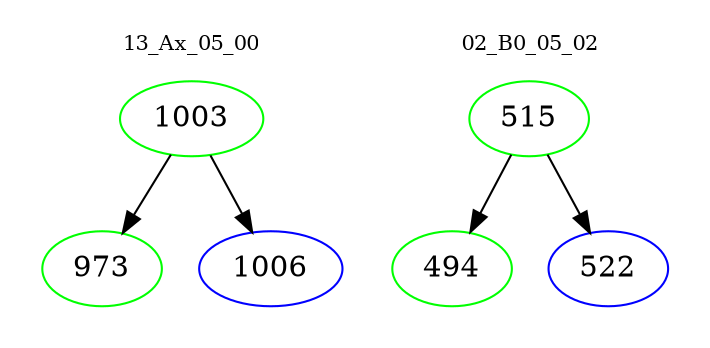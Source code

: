 digraph{
subgraph cluster_0 {
color = white
label = "13_Ax_05_00";
fontsize=10;
T0_1003 [label="1003", color="green"]
T0_1003 -> T0_973 [color="black"]
T0_973 [label="973", color="green"]
T0_1003 -> T0_1006 [color="black"]
T0_1006 [label="1006", color="blue"]
}
subgraph cluster_1 {
color = white
label = "02_B0_05_02";
fontsize=10;
T1_515 [label="515", color="green"]
T1_515 -> T1_494 [color="black"]
T1_494 [label="494", color="green"]
T1_515 -> T1_522 [color="black"]
T1_522 [label="522", color="blue"]
}
}
